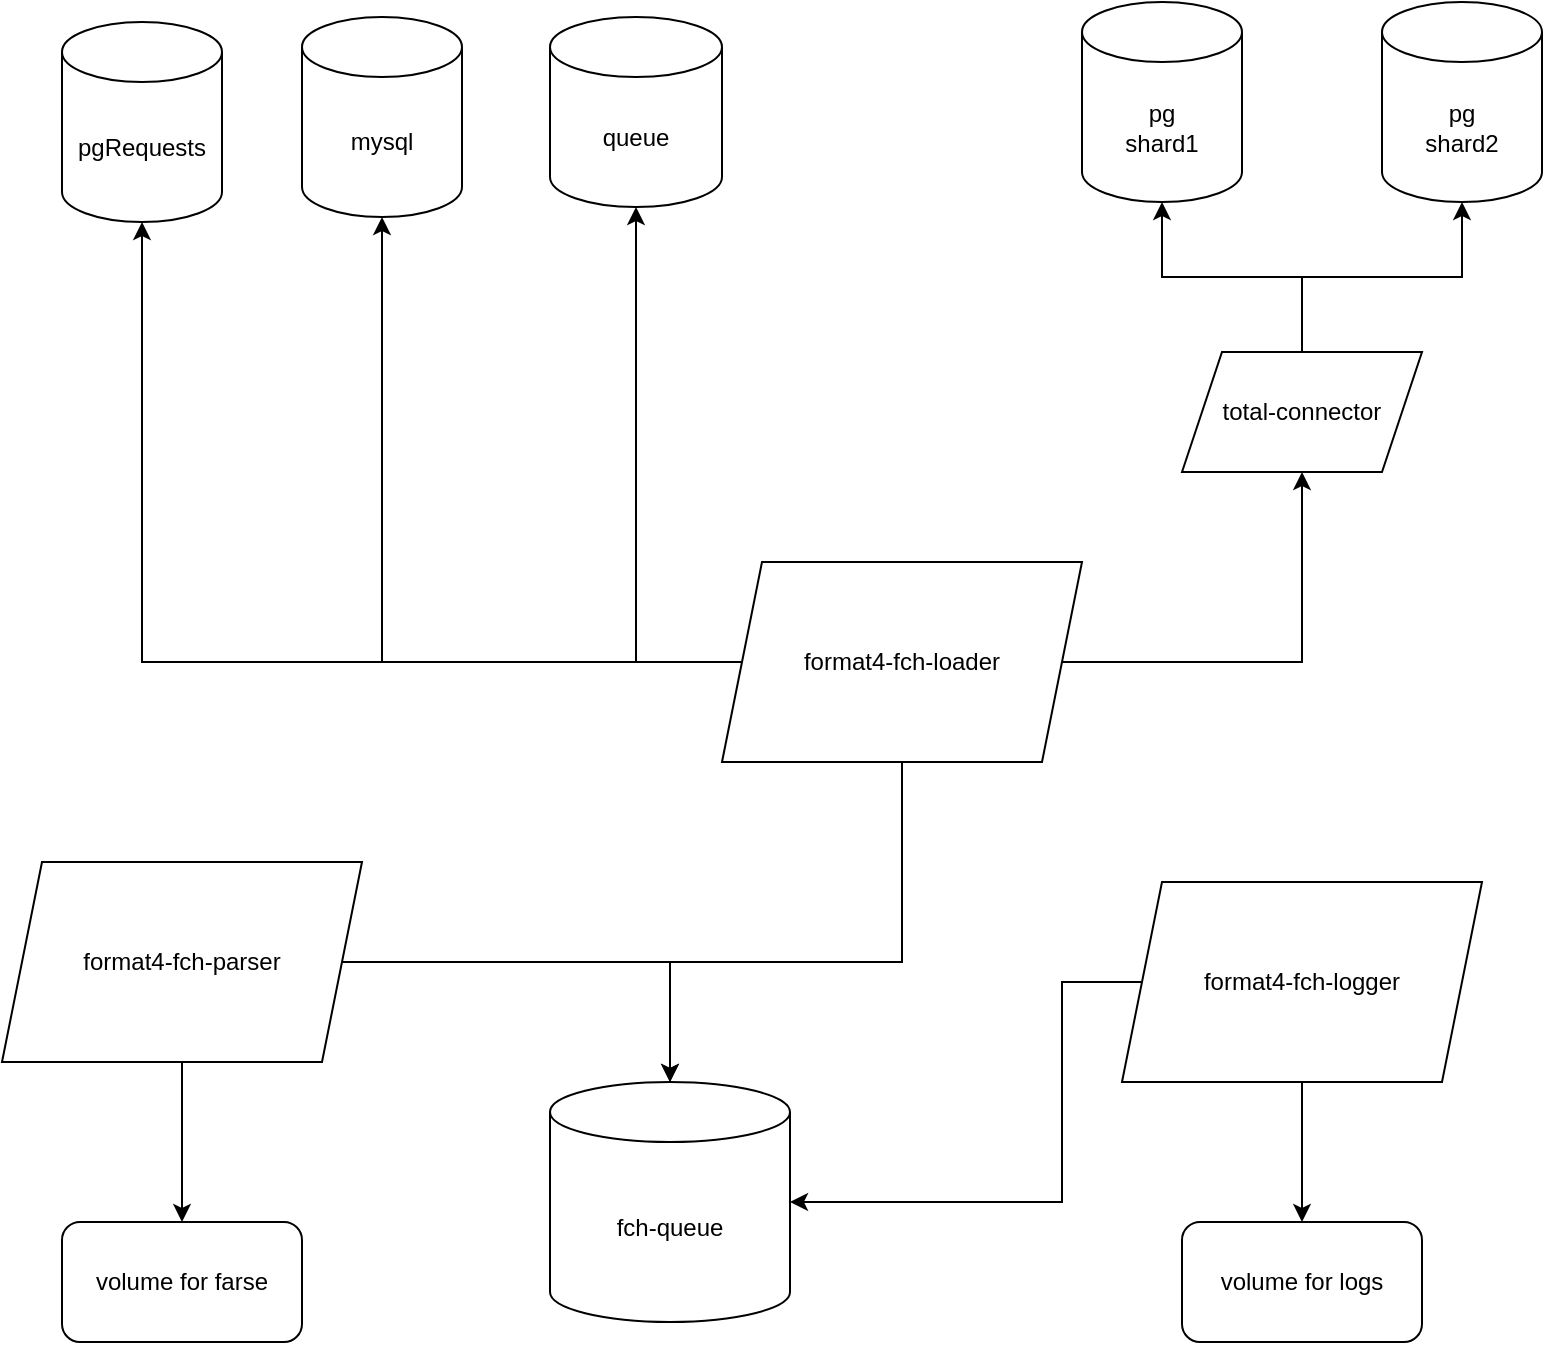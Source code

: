<mxfile version="22.0.8" type="github">
  <diagram name="Страница — 1" id="V5Kmz2zpuxhNpEH5Pj94">
    <mxGraphModel dx="3354" dy="1798" grid="1" gridSize="10" guides="1" tooltips="1" connect="1" arrows="1" fold="1" page="1" pageScale="1" pageWidth="827" pageHeight="1169" math="0" shadow="0">
      <root>
        <mxCell id="0" />
        <mxCell id="1" parent="0" />
        <mxCell id="ekNTXzZ5v9rMjBOnmykI-16" style="edgeStyle=orthogonalEdgeStyle;rounded=0;orthogonalLoop=1;jettySize=auto;html=1;" parent="1" source="ekNTXzZ5v9rMjBOnmykI-1" target="ekNTXzZ5v9rMjBOnmykI-11" edge="1">
          <mxGeometry relative="1" as="geometry">
            <Array as="points">
              <mxPoint x="470" y="890" />
              <mxPoint x="354" y="890" />
            </Array>
          </mxGeometry>
        </mxCell>
        <mxCell id="ekNTXzZ5v9rMjBOnmykI-17" style="edgeStyle=orthogonalEdgeStyle;rounded=0;orthogonalLoop=1;jettySize=auto;html=1;entryX=0.5;entryY=1;entryDx=0;entryDy=0;entryPerimeter=0;" parent="1" source="ekNTXzZ5v9rMjBOnmykI-1" target="ekNTXzZ5v9rMjBOnmykI-6" edge="1">
          <mxGeometry relative="1" as="geometry">
            <mxPoint x="100" y="510" as="targetPoint" />
          </mxGeometry>
        </mxCell>
        <mxCell id="ekNTXzZ5v9rMjBOnmykI-31" style="edgeStyle=orthogonalEdgeStyle;rounded=0;orthogonalLoop=1;jettySize=auto;html=1;entryX=0.5;entryY=1;entryDx=0;entryDy=0;" parent="1" source="ekNTXzZ5v9rMjBOnmykI-1" target="ekNTXzZ5v9rMjBOnmykI-20" edge="1">
          <mxGeometry relative="1" as="geometry" />
        </mxCell>
        <mxCell id="ekNTXzZ5v9rMjBOnmykI-1" value="format4-fch-loader" style="shape=parallelogram;perimeter=parallelogramPerimeter;whiteSpace=wrap;html=1;fixedSize=1;" parent="1" vertex="1">
          <mxGeometry x="380" y="690" width="180" height="100" as="geometry" />
        </mxCell>
        <mxCell id="ekNTXzZ5v9rMjBOnmykI-14" style="edgeStyle=orthogonalEdgeStyle;rounded=0;orthogonalLoop=1;jettySize=auto;html=1;" parent="1" source="ekNTXzZ5v9rMjBOnmykI-2" target="ekNTXzZ5v9rMjBOnmykI-11" edge="1">
          <mxGeometry relative="1" as="geometry" />
        </mxCell>
        <mxCell id="ekNTXzZ5v9rMjBOnmykI-28" style="edgeStyle=orthogonalEdgeStyle;rounded=0;orthogonalLoop=1;jettySize=auto;html=1;" parent="1" source="ekNTXzZ5v9rMjBOnmykI-2" target="ekNTXzZ5v9rMjBOnmykI-27" edge="1">
          <mxGeometry relative="1" as="geometry" />
        </mxCell>
        <mxCell id="ekNTXzZ5v9rMjBOnmykI-2" value="format4-fch-parser" style="shape=parallelogram;perimeter=parallelogramPerimeter;whiteSpace=wrap;html=1;fixedSize=1;" parent="1" vertex="1">
          <mxGeometry x="20" y="840" width="180" height="100" as="geometry" />
        </mxCell>
        <mxCell id="ekNTXzZ5v9rMjBOnmykI-15" style="edgeStyle=orthogonalEdgeStyle;rounded=0;orthogonalLoop=1;jettySize=auto;html=1;" parent="1" source="ekNTXzZ5v9rMjBOnmykI-3" target="ekNTXzZ5v9rMjBOnmykI-11" edge="1">
          <mxGeometry relative="1" as="geometry">
            <Array as="points">
              <mxPoint x="550" y="900" />
              <mxPoint x="550" y="1010" />
            </Array>
          </mxGeometry>
        </mxCell>
        <mxCell id="ekNTXzZ5v9rMjBOnmykI-30" style="edgeStyle=orthogonalEdgeStyle;rounded=0;orthogonalLoop=1;jettySize=auto;html=1;exitX=0.5;exitY=1;exitDx=0;exitDy=0;" parent="1" source="ekNTXzZ5v9rMjBOnmykI-3" target="ekNTXzZ5v9rMjBOnmykI-29" edge="1">
          <mxGeometry relative="1" as="geometry" />
        </mxCell>
        <mxCell id="ekNTXzZ5v9rMjBOnmykI-3" value="format4-fch-logger" style="shape=parallelogram;perimeter=parallelogramPerimeter;whiteSpace=wrap;html=1;fixedSize=1;" parent="1" vertex="1">
          <mxGeometry x="580" y="850" width="180" height="100" as="geometry" />
        </mxCell>
        <mxCell id="ekNTXzZ5v9rMjBOnmykI-6" value="pgRequests" style="shape=cylinder3;whiteSpace=wrap;html=1;boundedLbl=1;backgroundOutline=1;size=15;" parent="1" vertex="1">
          <mxGeometry x="50" y="420" width="80" height="100" as="geometry" />
        </mxCell>
        <mxCell id="ekNTXzZ5v9rMjBOnmykI-7" value="mysql" style="shape=cylinder3;whiteSpace=wrap;html=1;boundedLbl=1;backgroundOutline=1;size=15;" parent="1" vertex="1">
          <mxGeometry x="170" y="417.5" width="80" height="100" as="geometry" />
        </mxCell>
        <mxCell id="ekNTXzZ5v9rMjBOnmykI-8" value="queue" style="shape=cylinder3;whiteSpace=wrap;html=1;boundedLbl=1;backgroundOutline=1;size=15;" parent="1" vertex="1">
          <mxGeometry x="294" y="417.5" width="86" height="95" as="geometry" />
        </mxCell>
        <mxCell id="ekNTXzZ5v9rMjBOnmykI-9" value="pg&lt;br&gt;shard1" style="shape=cylinder3;whiteSpace=wrap;html=1;boundedLbl=1;backgroundOutline=1;size=15;" parent="1" vertex="1">
          <mxGeometry x="560" y="410" width="80" height="100" as="geometry" />
        </mxCell>
        <mxCell id="ekNTXzZ5v9rMjBOnmykI-11" value="fch-queue" style="shape=cylinder3;whiteSpace=wrap;html=1;boundedLbl=1;backgroundOutline=1;size=15;" parent="1" vertex="1">
          <mxGeometry x="294" y="950" width="120" height="120" as="geometry" />
        </mxCell>
        <mxCell id="ekNTXzZ5v9rMjBOnmykI-18" style="edgeStyle=orthogonalEdgeStyle;rounded=0;orthogonalLoop=1;jettySize=auto;html=1;entryX=0.5;entryY=1;entryDx=0;entryDy=0;entryPerimeter=0;" parent="1" source="ekNTXzZ5v9rMjBOnmykI-1" target="ekNTXzZ5v9rMjBOnmykI-7" edge="1">
          <mxGeometry relative="1" as="geometry" />
        </mxCell>
        <mxCell id="ekNTXzZ5v9rMjBOnmykI-22" style="edgeStyle=orthogonalEdgeStyle;rounded=0;orthogonalLoop=1;jettySize=auto;html=1;" parent="1" source="ekNTXzZ5v9rMjBOnmykI-20" target="ekNTXzZ5v9rMjBOnmykI-9" edge="1">
          <mxGeometry relative="1" as="geometry" />
        </mxCell>
        <mxCell id="ekNTXzZ5v9rMjBOnmykI-20" value="total-connector" style="shape=parallelogram;perimeter=parallelogramPerimeter;whiteSpace=wrap;html=1;fixedSize=1;" parent="1" vertex="1">
          <mxGeometry x="610" y="585" width="120" height="60" as="geometry" />
        </mxCell>
        <mxCell id="ekNTXzZ5v9rMjBOnmykI-24" style="edgeStyle=orthogonalEdgeStyle;rounded=0;orthogonalLoop=1;jettySize=auto;html=1;entryX=0.5;entryY=1;entryDx=0;entryDy=0;entryPerimeter=0;" parent="1" source="ekNTXzZ5v9rMjBOnmykI-1" target="ekNTXzZ5v9rMjBOnmykI-8" edge="1">
          <mxGeometry relative="1" as="geometry">
            <Array as="points">
              <mxPoint x="337" y="740" />
            </Array>
          </mxGeometry>
        </mxCell>
        <mxCell id="ekNTXzZ5v9rMjBOnmykI-25" value="pg&lt;br&gt;shard2" style="shape=cylinder3;whiteSpace=wrap;html=1;boundedLbl=1;backgroundOutline=1;size=15;" parent="1" vertex="1">
          <mxGeometry x="710" y="410" width="80" height="100" as="geometry" />
        </mxCell>
        <mxCell id="ekNTXzZ5v9rMjBOnmykI-26" style="edgeStyle=orthogonalEdgeStyle;rounded=0;orthogonalLoop=1;jettySize=auto;html=1;entryX=0.5;entryY=1;entryDx=0;entryDy=0;entryPerimeter=0;" parent="1" source="ekNTXzZ5v9rMjBOnmykI-20" target="ekNTXzZ5v9rMjBOnmykI-25" edge="1">
          <mxGeometry relative="1" as="geometry" />
        </mxCell>
        <mxCell id="ekNTXzZ5v9rMjBOnmykI-27" value="volume for farse" style="rounded=1;whiteSpace=wrap;html=1;" parent="1" vertex="1">
          <mxGeometry x="50" y="1020" width="120" height="60" as="geometry" />
        </mxCell>
        <mxCell id="ekNTXzZ5v9rMjBOnmykI-29" value="volume for logs" style="rounded=1;whiteSpace=wrap;html=1;" parent="1" vertex="1">
          <mxGeometry x="610" y="1020" width="120" height="60" as="geometry" />
        </mxCell>
      </root>
    </mxGraphModel>
  </diagram>
</mxfile>
